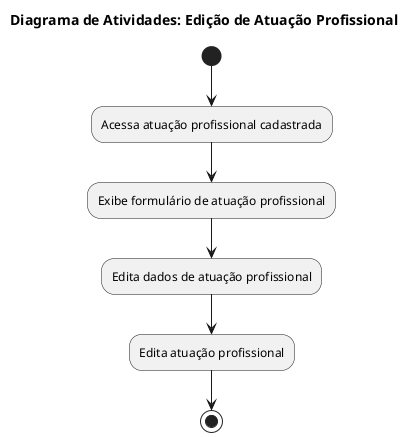@startuml   diagramaAtividade

    title "Diagrama de Atividades: Edição de Atuação Profissional"

    (*) --> Acessa atuação profissional cadastrada
    --> Exibe formulário de atuação profissional 
    --> Edita dados de atuação profissional
    -->Edita atuação profissional
    -->(*)
@enduml